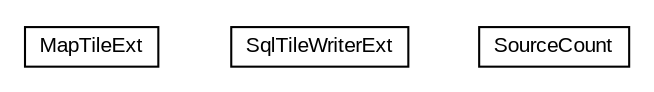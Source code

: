 #!/usr/local/bin/dot
#
# Class diagram 
# Generated by UMLGraph version R5_6-24-gf6e263 (http://www.umlgraph.org/)
#

digraph G {
	edge [fontname="arial",fontsize=10,labelfontname="arial",labelfontsize=10];
	node [fontname="arial",fontsize=10,shape=plaintext];
	nodesep=0.25;
	ranksep=0.5;
	// org.osmdroid.debug.model.MapTileExt
	c4235 [label=<<table title="org.osmdroid.debug.model.MapTileExt" border="0" cellborder="1" cellspacing="0" cellpadding="2" port="p" href="./MapTileExt.html">
		<tr><td><table border="0" cellspacing="0" cellpadding="1">
<tr><td align="center" balign="center"> MapTileExt </td></tr>
		</table></td></tr>
		</table>>, URL="./MapTileExt.html", fontname="arial", fontcolor="black", fontsize=10.0];
	// org.osmdroid.debug.model.SqlTileWriterExt
	c4236 [label=<<table title="org.osmdroid.debug.model.SqlTileWriterExt" border="0" cellborder="1" cellspacing="0" cellpadding="2" port="p" href="./SqlTileWriterExt.html">
		<tr><td><table border="0" cellspacing="0" cellpadding="1">
<tr><td align="center" balign="center"> SqlTileWriterExt </td></tr>
		</table></td></tr>
		</table>>, URL="./SqlTileWriterExt.html", fontname="arial", fontcolor="black", fontsize=10.0];
	// org.osmdroid.debug.model.SqlTileWriterExt.SourceCount
	c4237 [label=<<table title="org.osmdroid.debug.model.SqlTileWriterExt.SourceCount" border="0" cellborder="1" cellspacing="0" cellpadding="2" port="p" href="./SqlTileWriterExt.SourceCount.html">
		<tr><td><table border="0" cellspacing="0" cellpadding="1">
<tr><td align="center" balign="center"> SourceCount </td></tr>
		</table></td></tr>
		</table>>, URL="./SqlTileWriterExt.SourceCount.html", fontname="arial", fontcolor="black", fontsize=10.0];
}

